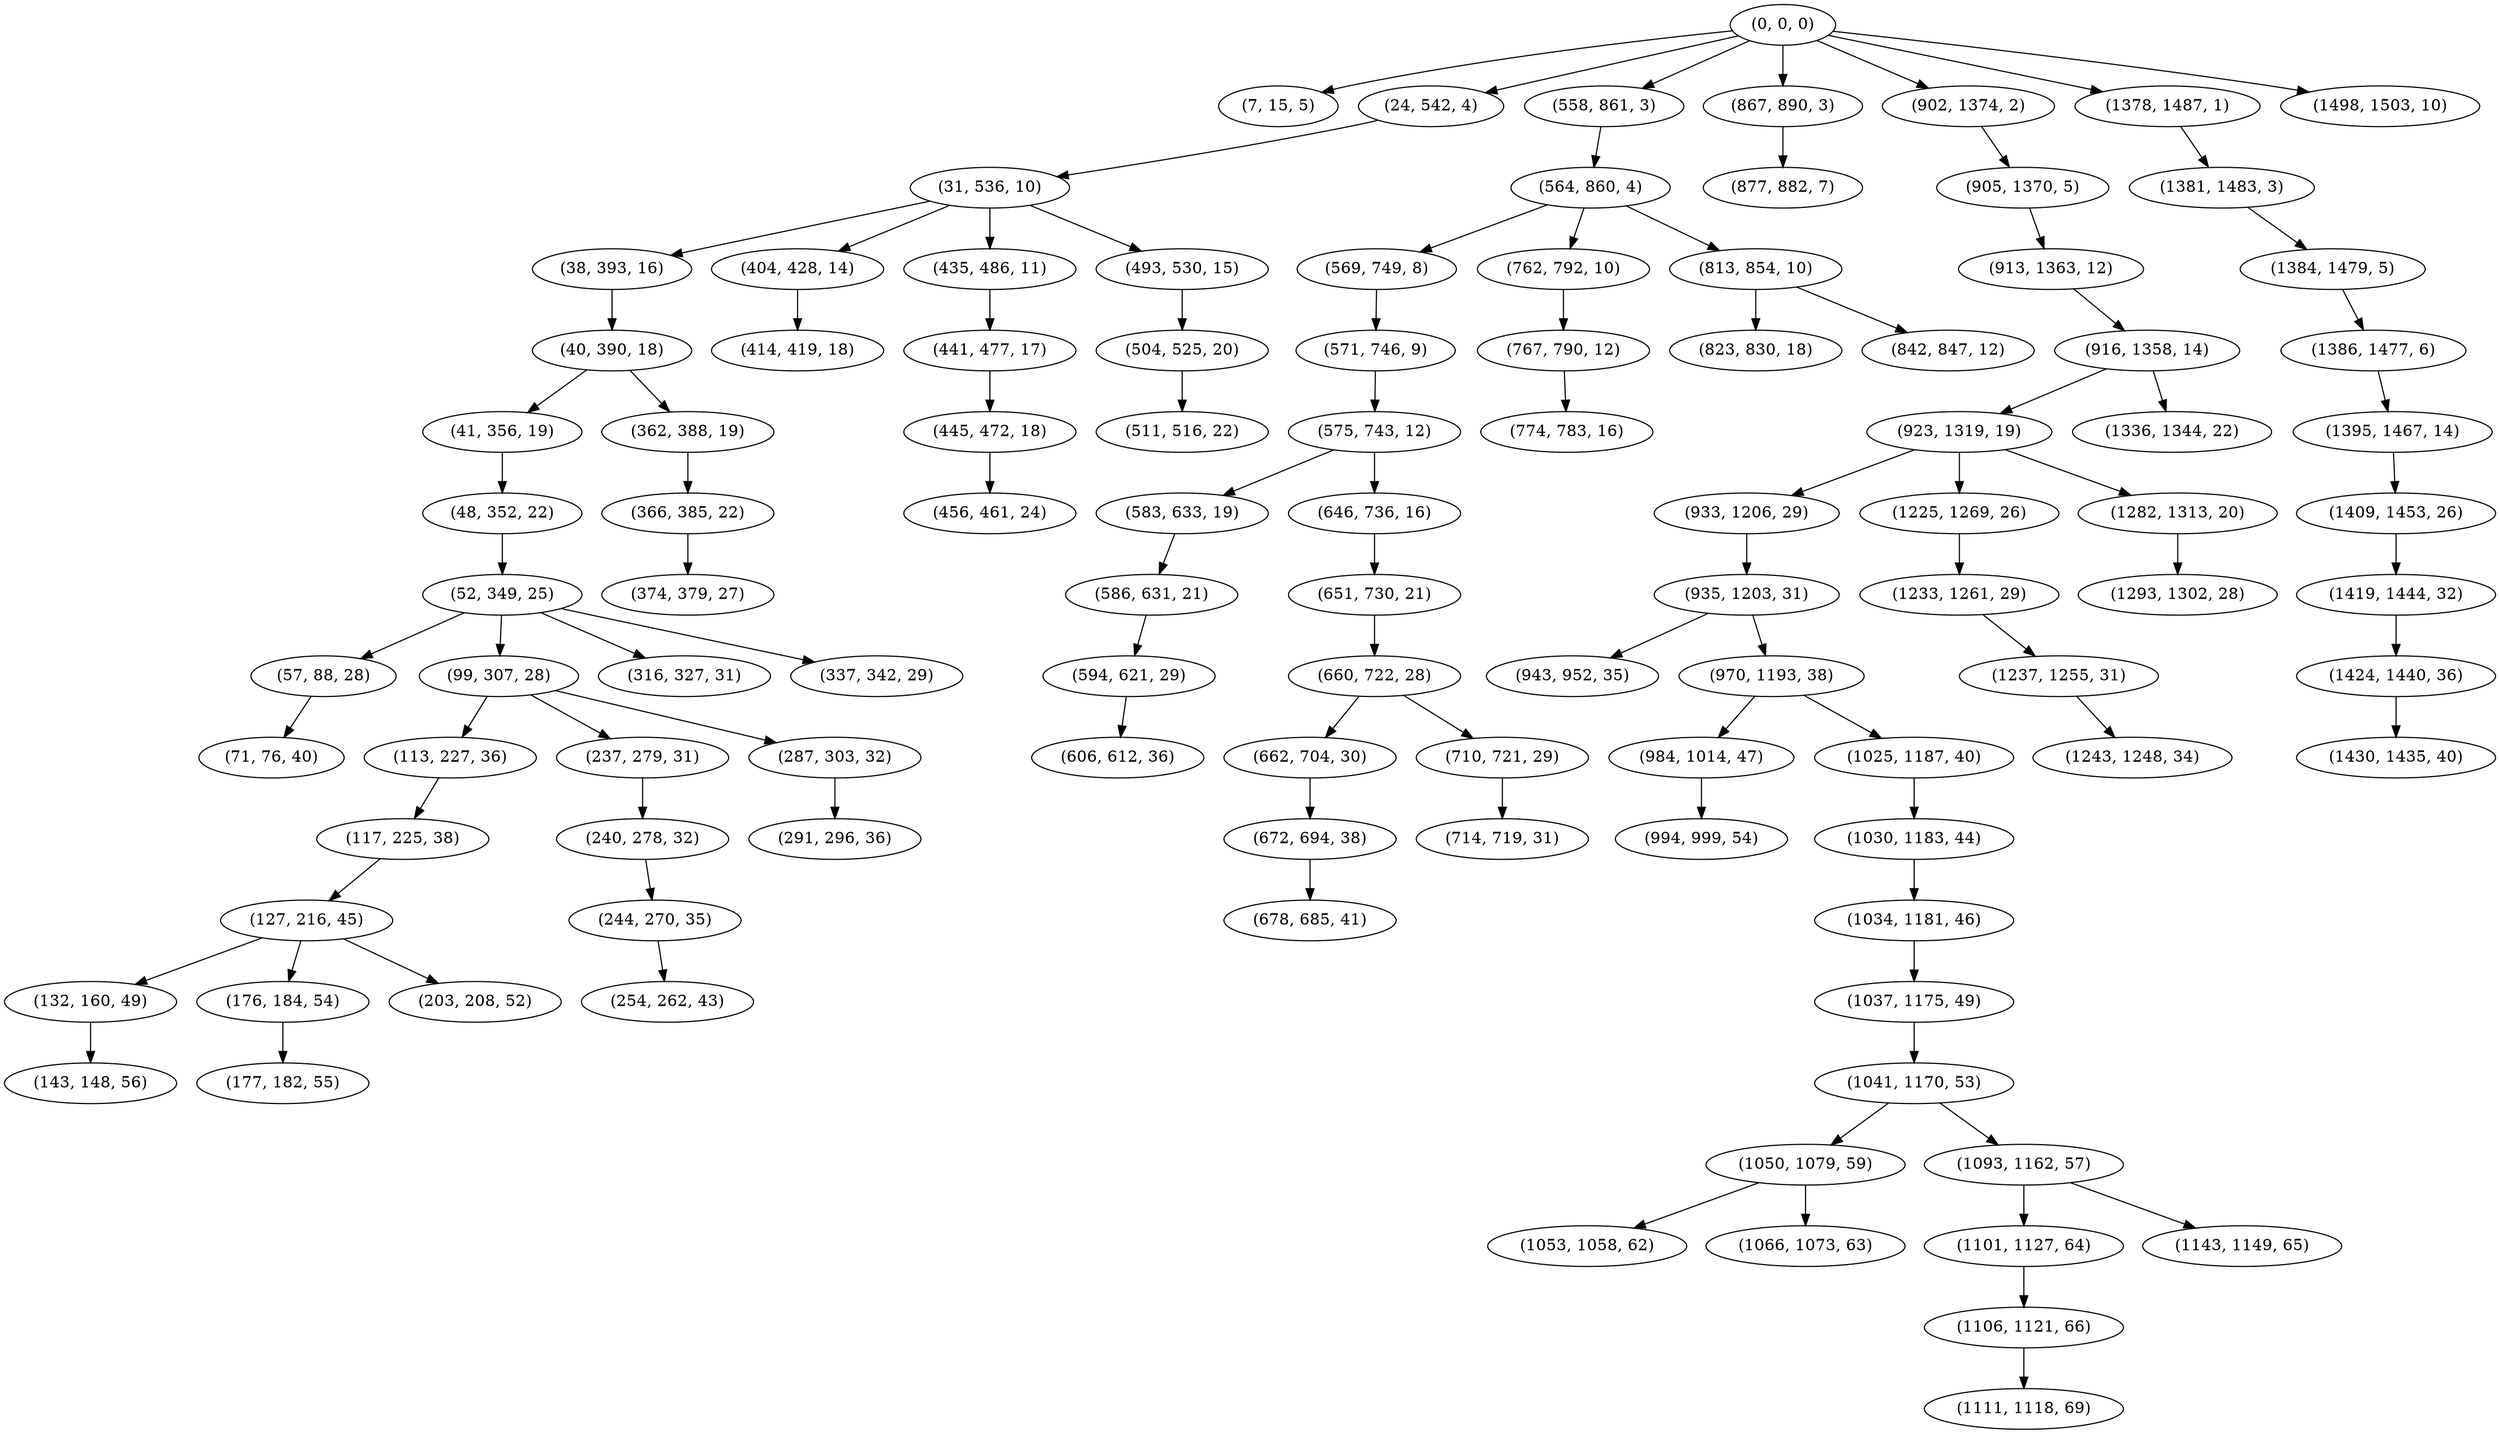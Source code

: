 digraph tree {
    "(0, 0, 0)";
    "(7, 15, 5)";
    "(24, 542, 4)";
    "(31, 536, 10)";
    "(38, 393, 16)";
    "(40, 390, 18)";
    "(41, 356, 19)";
    "(48, 352, 22)";
    "(52, 349, 25)";
    "(57, 88, 28)";
    "(71, 76, 40)";
    "(99, 307, 28)";
    "(113, 227, 36)";
    "(117, 225, 38)";
    "(127, 216, 45)";
    "(132, 160, 49)";
    "(143, 148, 56)";
    "(176, 184, 54)";
    "(177, 182, 55)";
    "(203, 208, 52)";
    "(237, 279, 31)";
    "(240, 278, 32)";
    "(244, 270, 35)";
    "(254, 262, 43)";
    "(287, 303, 32)";
    "(291, 296, 36)";
    "(316, 327, 31)";
    "(337, 342, 29)";
    "(362, 388, 19)";
    "(366, 385, 22)";
    "(374, 379, 27)";
    "(404, 428, 14)";
    "(414, 419, 18)";
    "(435, 486, 11)";
    "(441, 477, 17)";
    "(445, 472, 18)";
    "(456, 461, 24)";
    "(493, 530, 15)";
    "(504, 525, 20)";
    "(511, 516, 22)";
    "(558, 861, 3)";
    "(564, 860, 4)";
    "(569, 749, 8)";
    "(571, 746, 9)";
    "(575, 743, 12)";
    "(583, 633, 19)";
    "(586, 631, 21)";
    "(594, 621, 29)";
    "(606, 612, 36)";
    "(646, 736, 16)";
    "(651, 730, 21)";
    "(660, 722, 28)";
    "(662, 704, 30)";
    "(672, 694, 38)";
    "(678, 685, 41)";
    "(710, 721, 29)";
    "(714, 719, 31)";
    "(762, 792, 10)";
    "(767, 790, 12)";
    "(774, 783, 16)";
    "(813, 854, 10)";
    "(823, 830, 18)";
    "(842, 847, 12)";
    "(867, 890, 3)";
    "(877, 882, 7)";
    "(902, 1374, 2)";
    "(905, 1370, 5)";
    "(913, 1363, 12)";
    "(916, 1358, 14)";
    "(923, 1319, 19)";
    "(933, 1206, 29)";
    "(935, 1203, 31)";
    "(943, 952, 35)";
    "(970, 1193, 38)";
    "(984, 1014, 47)";
    "(994, 999, 54)";
    "(1025, 1187, 40)";
    "(1030, 1183, 44)";
    "(1034, 1181, 46)";
    "(1037, 1175, 49)";
    "(1041, 1170, 53)";
    "(1050, 1079, 59)";
    "(1053, 1058, 62)";
    "(1066, 1073, 63)";
    "(1093, 1162, 57)";
    "(1101, 1127, 64)";
    "(1106, 1121, 66)";
    "(1111, 1118, 69)";
    "(1143, 1149, 65)";
    "(1225, 1269, 26)";
    "(1233, 1261, 29)";
    "(1237, 1255, 31)";
    "(1243, 1248, 34)";
    "(1282, 1313, 20)";
    "(1293, 1302, 28)";
    "(1336, 1344, 22)";
    "(1378, 1487, 1)";
    "(1381, 1483, 3)";
    "(1384, 1479, 5)";
    "(1386, 1477, 6)";
    "(1395, 1467, 14)";
    "(1409, 1453, 26)";
    "(1419, 1444, 32)";
    "(1424, 1440, 36)";
    "(1430, 1435, 40)";
    "(1498, 1503, 10)";
    "(0, 0, 0)" -> "(7, 15, 5)";
    "(0, 0, 0)" -> "(24, 542, 4)";
    "(0, 0, 0)" -> "(558, 861, 3)";
    "(0, 0, 0)" -> "(867, 890, 3)";
    "(0, 0, 0)" -> "(902, 1374, 2)";
    "(0, 0, 0)" -> "(1378, 1487, 1)";
    "(0, 0, 0)" -> "(1498, 1503, 10)";
    "(24, 542, 4)" -> "(31, 536, 10)";
    "(31, 536, 10)" -> "(38, 393, 16)";
    "(31, 536, 10)" -> "(404, 428, 14)";
    "(31, 536, 10)" -> "(435, 486, 11)";
    "(31, 536, 10)" -> "(493, 530, 15)";
    "(38, 393, 16)" -> "(40, 390, 18)";
    "(40, 390, 18)" -> "(41, 356, 19)";
    "(40, 390, 18)" -> "(362, 388, 19)";
    "(41, 356, 19)" -> "(48, 352, 22)";
    "(48, 352, 22)" -> "(52, 349, 25)";
    "(52, 349, 25)" -> "(57, 88, 28)";
    "(52, 349, 25)" -> "(99, 307, 28)";
    "(52, 349, 25)" -> "(316, 327, 31)";
    "(52, 349, 25)" -> "(337, 342, 29)";
    "(57, 88, 28)" -> "(71, 76, 40)";
    "(99, 307, 28)" -> "(113, 227, 36)";
    "(99, 307, 28)" -> "(237, 279, 31)";
    "(99, 307, 28)" -> "(287, 303, 32)";
    "(113, 227, 36)" -> "(117, 225, 38)";
    "(117, 225, 38)" -> "(127, 216, 45)";
    "(127, 216, 45)" -> "(132, 160, 49)";
    "(127, 216, 45)" -> "(176, 184, 54)";
    "(127, 216, 45)" -> "(203, 208, 52)";
    "(132, 160, 49)" -> "(143, 148, 56)";
    "(176, 184, 54)" -> "(177, 182, 55)";
    "(237, 279, 31)" -> "(240, 278, 32)";
    "(240, 278, 32)" -> "(244, 270, 35)";
    "(244, 270, 35)" -> "(254, 262, 43)";
    "(287, 303, 32)" -> "(291, 296, 36)";
    "(362, 388, 19)" -> "(366, 385, 22)";
    "(366, 385, 22)" -> "(374, 379, 27)";
    "(404, 428, 14)" -> "(414, 419, 18)";
    "(435, 486, 11)" -> "(441, 477, 17)";
    "(441, 477, 17)" -> "(445, 472, 18)";
    "(445, 472, 18)" -> "(456, 461, 24)";
    "(493, 530, 15)" -> "(504, 525, 20)";
    "(504, 525, 20)" -> "(511, 516, 22)";
    "(558, 861, 3)" -> "(564, 860, 4)";
    "(564, 860, 4)" -> "(569, 749, 8)";
    "(564, 860, 4)" -> "(762, 792, 10)";
    "(564, 860, 4)" -> "(813, 854, 10)";
    "(569, 749, 8)" -> "(571, 746, 9)";
    "(571, 746, 9)" -> "(575, 743, 12)";
    "(575, 743, 12)" -> "(583, 633, 19)";
    "(575, 743, 12)" -> "(646, 736, 16)";
    "(583, 633, 19)" -> "(586, 631, 21)";
    "(586, 631, 21)" -> "(594, 621, 29)";
    "(594, 621, 29)" -> "(606, 612, 36)";
    "(646, 736, 16)" -> "(651, 730, 21)";
    "(651, 730, 21)" -> "(660, 722, 28)";
    "(660, 722, 28)" -> "(662, 704, 30)";
    "(660, 722, 28)" -> "(710, 721, 29)";
    "(662, 704, 30)" -> "(672, 694, 38)";
    "(672, 694, 38)" -> "(678, 685, 41)";
    "(710, 721, 29)" -> "(714, 719, 31)";
    "(762, 792, 10)" -> "(767, 790, 12)";
    "(767, 790, 12)" -> "(774, 783, 16)";
    "(813, 854, 10)" -> "(823, 830, 18)";
    "(813, 854, 10)" -> "(842, 847, 12)";
    "(867, 890, 3)" -> "(877, 882, 7)";
    "(902, 1374, 2)" -> "(905, 1370, 5)";
    "(905, 1370, 5)" -> "(913, 1363, 12)";
    "(913, 1363, 12)" -> "(916, 1358, 14)";
    "(916, 1358, 14)" -> "(923, 1319, 19)";
    "(916, 1358, 14)" -> "(1336, 1344, 22)";
    "(923, 1319, 19)" -> "(933, 1206, 29)";
    "(923, 1319, 19)" -> "(1225, 1269, 26)";
    "(923, 1319, 19)" -> "(1282, 1313, 20)";
    "(933, 1206, 29)" -> "(935, 1203, 31)";
    "(935, 1203, 31)" -> "(943, 952, 35)";
    "(935, 1203, 31)" -> "(970, 1193, 38)";
    "(970, 1193, 38)" -> "(984, 1014, 47)";
    "(970, 1193, 38)" -> "(1025, 1187, 40)";
    "(984, 1014, 47)" -> "(994, 999, 54)";
    "(1025, 1187, 40)" -> "(1030, 1183, 44)";
    "(1030, 1183, 44)" -> "(1034, 1181, 46)";
    "(1034, 1181, 46)" -> "(1037, 1175, 49)";
    "(1037, 1175, 49)" -> "(1041, 1170, 53)";
    "(1041, 1170, 53)" -> "(1050, 1079, 59)";
    "(1041, 1170, 53)" -> "(1093, 1162, 57)";
    "(1050, 1079, 59)" -> "(1053, 1058, 62)";
    "(1050, 1079, 59)" -> "(1066, 1073, 63)";
    "(1093, 1162, 57)" -> "(1101, 1127, 64)";
    "(1093, 1162, 57)" -> "(1143, 1149, 65)";
    "(1101, 1127, 64)" -> "(1106, 1121, 66)";
    "(1106, 1121, 66)" -> "(1111, 1118, 69)";
    "(1225, 1269, 26)" -> "(1233, 1261, 29)";
    "(1233, 1261, 29)" -> "(1237, 1255, 31)";
    "(1237, 1255, 31)" -> "(1243, 1248, 34)";
    "(1282, 1313, 20)" -> "(1293, 1302, 28)";
    "(1378, 1487, 1)" -> "(1381, 1483, 3)";
    "(1381, 1483, 3)" -> "(1384, 1479, 5)";
    "(1384, 1479, 5)" -> "(1386, 1477, 6)";
    "(1386, 1477, 6)" -> "(1395, 1467, 14)";
    "(1395, 1467, 14)" -> "(1409, 1453, 26)";
    "(1409, 1453, 26)" -> "(1419, 1444, 32)";
    "(1419, 1444, 32)" -> "(1424, 1440, 36)";
    "(1424, 1440, 36)" -> "(1430, 1435, 40)";
}
